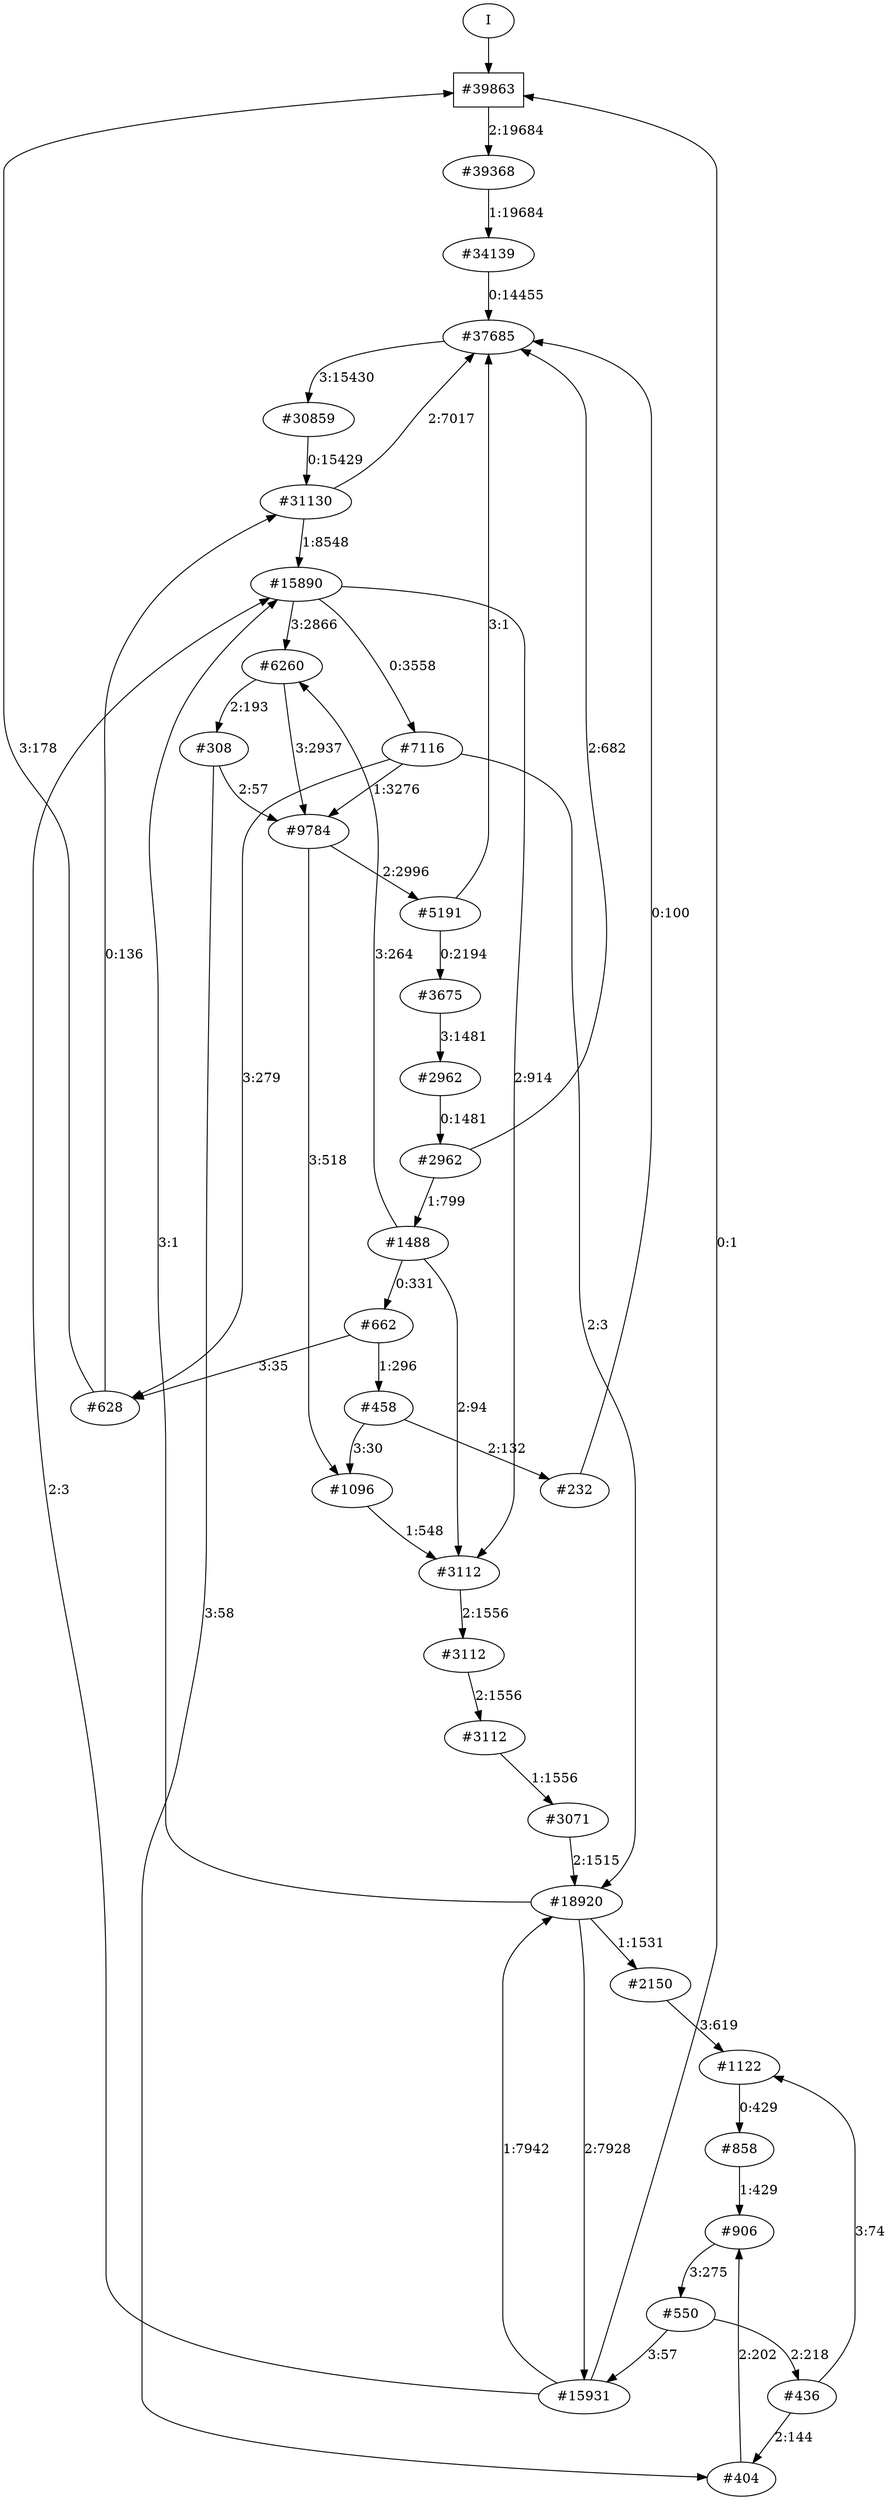 // produced with flexfringe from git commitd1cf04ada0831d0605a3651971ef9a02091d8823
// dfasat/flexfringe -h=alergia -d=alergia_data -o=experiments/flexfringe_pautomac_study/flexfringe_data/exp9_n150_p0_05500000000000001dfa -n=150 -p=0.05500000000000001 /Users/nicholasrenninger/Google Drive/Grad School/specification learning/code/DPFA_DTS_product_experiment/dfasatInvestigations/experiments/flexfringe_pautomac_study/flexfringe_data/flexfringe_pautomac_study_train 
digraph DFA {
	0 [label="root" shape=box];
		I -> 0;
	0 [ label="#39863"  ];
		0 -> 1 [label="2:19684"  ];
	1 [ label="#39368"  ];
		1 -> 2 [label="1:19684"  ];
	2 [ label="#34139"  ];
		2 -> 3 [label="0:14455"  ];
	3 [ label="#37685"  ];
		3 -> 4 [label="3:15430"  ];
	4 [ label="#30859"  ];
		4 -> 5 [label="0:15429"  ];
	5 [ label="#31130"  ];
		5 -> 3 [label="2:7017"  ];
		5 -> 6 [label="1:8548"  ];
	6 [ label="#15890"  ];
		6 -> 62 [label="3:2866"  ];
		6 -> 7 [label="0:3558"  ];
		6 -> 237 [label="2:914"  ];
	237 [ label="#3112"  ];
		237 -> 238 [label="2:1556"  ];
	238 [ label="#3112"  ];
		238 -> 239 [label="2:1556"  ];
	239 [ label="#3112"  ];
		239 -> 240 [label="1:1556"  ];
	240 [ label="#3071"  ];
		240 -> 241 [label="2:1515"  ];
	241 [ label="#18920"  ];
		241 -> 6 [label="3:1"  ];
		241 -> 242 [label="2:7928"  ];
		241 -> 358 [label="1:1531"  ];
	242 [ label="#15931"  ];
		242 -> 0 [label="0:1"  ];
		242 -> 6 [label="2:3"  ];
		242 -> 241 [label="1:7942"  ];
	358 [ label="#2150"  ];
		358 -> 2033 [label="3:619"  ];
	2033 [ label="#1122"  ];
		2033 -> 2034 [label="0:429"  ];
	2034 [ label="#858"  ];
		2034 -> 112 [label="1:429"  ];
	7 [ label="#7116"  ];
		7 -> 8 [label="1:3276"  ];
		7 -> 81 [label="3:279"  ];
		7 -> 241 [label="2:3"  ];
	8 [ label="#9784"  ];
		8 -> 9 [label="3:518"  ];
		8 -> 123 [label="2:2996"  ];
	123 [ label="#5191"  ];
		123 -> 3 [label="3:1"  ];
		123 -> 143 [label="0:2194"  ];
	143 [ label="#3675"  ];
		143 -> 144 [label="3:1481"  ];
	144 [ label="#2962"  ];
		144 -> 145 [label="0:1481"  ];
	145 [ label="#2962"  ];
		145 -> 3 [label="2:682"  ];
		145 -> 448 [label="1:799"  ];
	448 [ label="#1488"  ];
		448 -> 584 [label="0:331"  ];
		448 -> 62 [label="3:264"  ];
		448 -> 237 [label="2:94"  ];
	584 [ label="#662"  ];
		584 -> 645 [label="1:296"  ];
		584 -> 81 [label="3:35"  ];
	645 [ label="#458"  ];
		645 -> 646 [label="2:132"  ];
		645 -> 9 [label="3:30"  ];
	646 [ label="#232"  ];
		646 -> 3 [label="0:100"  ];
	9 [ label="#1096"  ];
		9 -> 237 [label="1:548"  ];
	81 [ label="#628"  ];
		81 -> 0 [label="3:178"  ];
		81 -> 5 [label="0:136"  ];
	62 [ label="#6260"  ];
		62 -> 8 [label="3:2937"  ];
		62 -> 110 [label="2:193"  ];
	110 [ label="#308"  ];
		110 -> 8 [label="2:57"  ];
		110 -> 111 [label="3:58"  ];
	111 [ label="#404"  ];
		111 -> 112 [label="2:202"  ];
	112 [ label="#906"  ];
		112 -> 569 [label="3:275"  ];
	569 [ label="#550"  ];
		569 -> 570 [label="2:218"  ];
		569 -> 242 [label="3:57"  ];
	570 [ label="#436"  ];
		570 -> 111 [label="2:144"  ];
		570 -> 2033 [label="3:74"  ];
}
